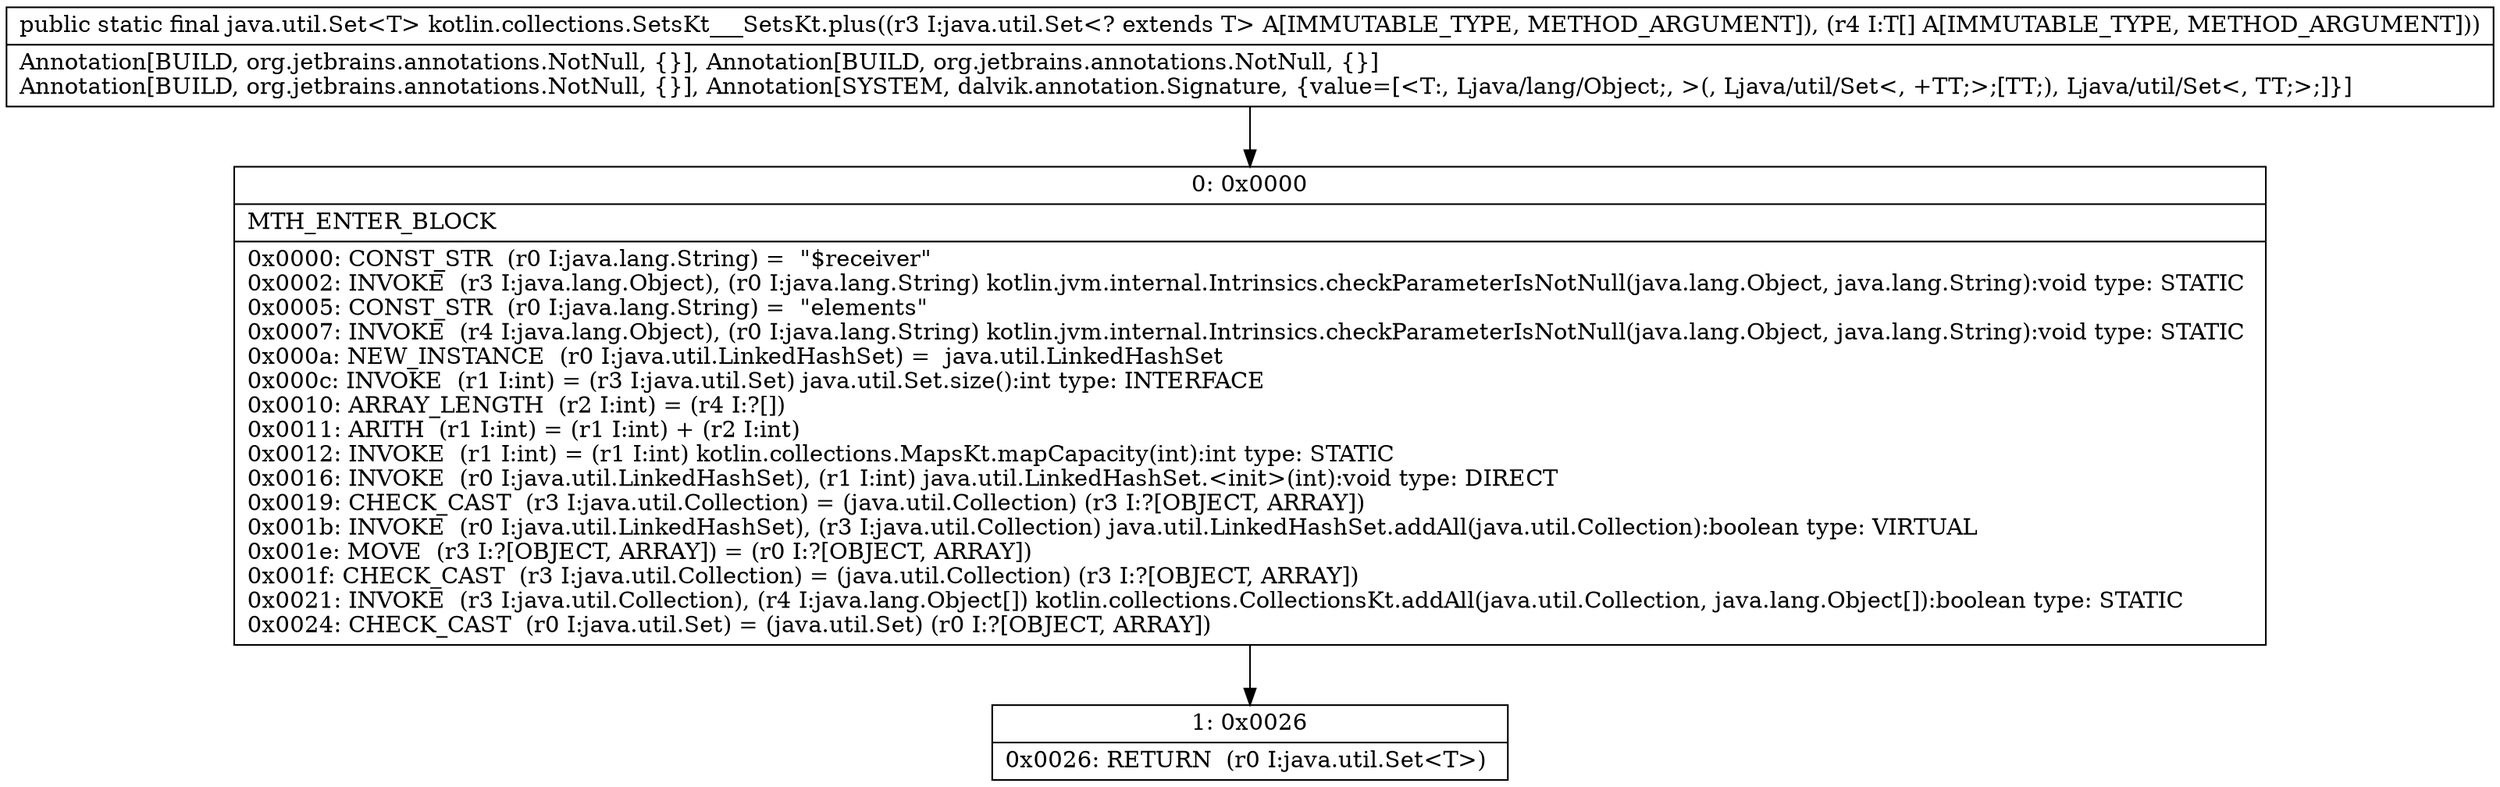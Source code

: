 digraph "CFG forkotlin.collections.SetsKt___SetsKt.plus(Ljava\/util\/Set;[Ljava\/lang\/Object;)Ljava\/util\/Set;" {
Node_0 [shape=record,label="{0\:\ 0x0000|MTH_ENTER_BLOCK\l|0x0000: CONST_STR  (r0 I:java.lang.String) =  \"$receiver\" \l0x0002: INVOKE  (r3 I:java.lang.Object), (r0 I:java.lang.String) kotlin.jvm.internal.Intrinsics.checkParameterIsNotNull(java.lang.Object, java.lang.String):void type: STATIC \l0x0005: CONST_STR  (r0 I:java.lang.String) =  \"elements\" \l0x0007: INVOKE  (r4 I:java.lang.Object), (r0 I:java.lang.String) kotlin.jvm.internal.Intrinsics.checkParameterIsNotNull(java.lang.Object, java.lang.String):void type: STATIC \l0x000a: NEW_INSTANCE  (r0 I:java.util.LinkedHashSet) =  java.util.LinkedHashSet \l0x000c: INVOKE  (r1 I:int) = (r3 I:java.util.Set) java.util.Set.size():int type: INTERFACE \l0x0010: ARRAY_LENGTH  (r2 I:int) = (r4 I:?[]) \l0x0011: ARITH  (r1 I:int) = (r1 I:int) + (r2 I:int) \l0x0012: INVOKE  (r1 I:int) = (r1 I:int) kotlin.collections.MapsKt.mapCapacity(int):int type: STATIC \l0x0016: INVOKE  (r0 I:java.util.LinkedHashSet), (r1 I:int) java.util.LinkedHashSet.\<init\>(int):void type: DIRECT \l0x0019: CHECK_CAST  (r3 I:java.util.Collection) = (java.util.Collection) (r3 I:?[OBJECT, ARRAY]) \l0x001b: INVOKE  (r0 I:java.util.LinkedHashSet), (r3 I:java.util.Collection) java.util.LinkedHashSet.addAll(java.util.Collection):boolean type: VIRTUAL \l0x001e: MOVE  (r3 I:?[OBJECT, ARRAY]) = (r0 I:?[OBJECT, ARRAY]) \l0x001f: CHECK_CAST  (r3 I:java.util.Collection) = (java.util.Collection) (r3 I:?[OBJECT, ARRAY]) \l0x0021: INVOKE  (r3 I:java.util.Collection), (r4 I:java.lang.Object[]) kotlin.collections.CollectionsKt.addAll(java.util.Collection, java.lang.Object[]):boolean type: STATIC \l0x0024: CHECK_CAST  (r0 I:java.util.Set) = (java.util.Set) (r0 I:?[OBJECT, ARRAY]) \l}"];
Node_1 [shape=record,label="{1\:\ 0x0026|0x0026: RETURN  (r0 I:java.util.Set\<T\>) \l}"];
MethodNode[shape=record,label="{public static final java.util.Set\<T\> kotlin.collections.SetsKt___SetsKt.plus((r3 I:java.util.Set\<? extends T\> A[IMMUTABLE_TYPE, METHOD_ARGUMENT]), (r4 I:T[] A[IMMUTABLE_TYPE, METHOD_ARGUMENT]))  | Annotation[BUILD, org.jetbrains.annotations.NotNull, \{\}], Annotation[BUILD, org.jetbrains.annotations.NotNull, \{\}]\lAnnotation[BUILD, org.jetbrains.annotations.NotNull, \{\}], Annotation[SYSTEM, dalvik.annotation.Signature, \{value=[\<T:, Ljava\/lang\/Object;, \>(, Ljava\/util\/Set\<, +TT;\>;[TT;), Ljava\/util\/Set\<, TT;\>;]\}]\l}"];
MethodNode -> Node_0;
Node_0 -> Node_1;
}

